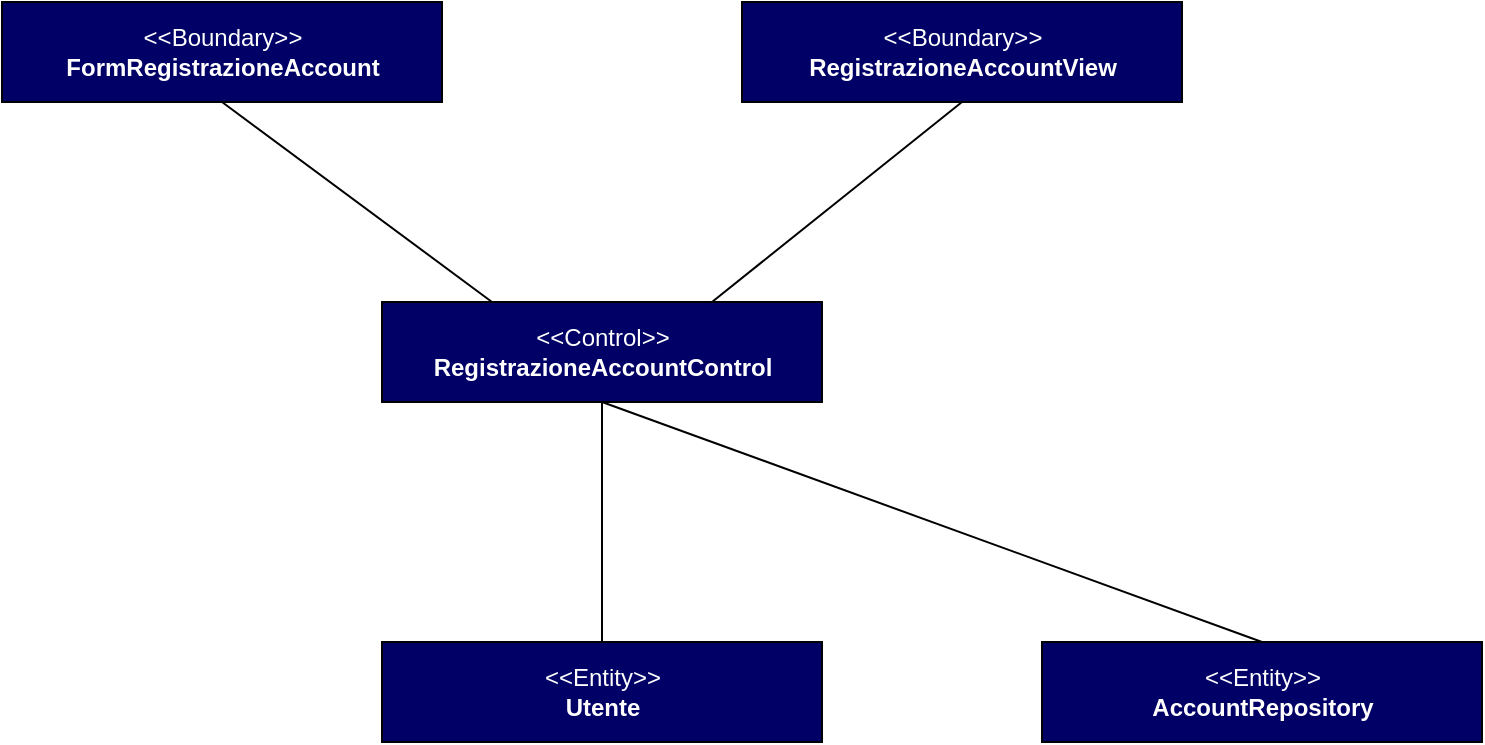 <mxfile version="13.10.1" type="github">
  <diagram id="puzu8j-UbEggwc6IzyhM" name="Pagina-1">
    <mxGraphModel dx="1422" dy="791" grid="1" gridSize="10" guides="1" tooltips="1" connect="1" arrows="1" fold="1" page="1" pageScale="1" pageWidth="827" pageHeight="1169" math="0" shadow="0">
      <root>
        <mxCell id="0" />
        <mxCell id="1" parent="0" />
        <mxCell id="nXQfmBkwJb_CwsUF7-xj-12" value="&lt;font color=&quot;#ffffff&quot;&gt;&amp;lt;&amp;lt;Control&amp;gt;&amp;gt;&lt;br&gt;&lt;b&gt;RegistrazioneAccountControl&lt;/b&gt;&lt;br&gt;&lt;/font&gt;" style="html=1;fillColor=#000066;" parent="1" vertex="1">
          <mxGeometry x="300" y="300" width="220" height="50" as="geometry" />
        </mxCell>
        <mxCell id="nXQfmBkwJb_CwsUF7-xj-13" value="&lt;font color=&quot;#ffffff&quot;&gt;&amp;lt;&amp;lt;Boundary&amp;gt;&amp;gt;&lt;br&gt;&lt;b&gt;FormRegistrazioneAccount&lt;/b&gt;&lt;br&gt;&lt;/font&gt;" style="html=1;fillColor=#000066;" parent="1" vertex="1">
          <mxGeometry x="110" y="150" width="220" height="50" as="geometry" />
        </mxCell>
        <mxCell id="nXQfmBkwJb_CwsUF7-xj-14" value="&lt;font color=&quot;#ffffff&quot;&gt;&amp;lt;&amp;lt;Boundary&amp;gt;&amp;gt;&lt;br&gt;&lt;b&gt;RegistrazioneAccountView&lt;/b&gt;&lt;br&gt;&lt;/font&gt;" style="html=1;fillColor=#000066;" parent="1" vertex="1">
          <mxGeometry x="480" y="150" width="220" height="50" as="geometry" />
        </mxCell>
        <mxCell id="nXQfmBkwJb_CwsUF7-xj-15" value="&lt;font color=&quot;#ffffff&quot;&gt;&amp;lt;&amp;lt;Entity&amp;gt;&amp;gt;&lt;br&gt;&lt;b&gt;Utente&lt;/b&gt;&lt;br&gt;&lt;/font&gt;" style="html=1;fillColor=#000066;" parent="1" vertex="1">
          <mxGeometry x="300" y="470" width="220" height="50" as="geometry" />
        </mxCell>
        <mxCell id="nXQfmBkwJb_CwsUF7-xj-16" value="" style="endArrow=none;html=1;entryX=0.5;entryY=1;entryDx=0;entryDy=0;exitX=0.5;exitY=0;exitDx=0;exitDy=0;" parent="1" source="nXQfmBkwJb_CwsUF7-xj-15" target="nXQfmBkwJb_CwsUF7-xj-12" edge="1">
          <mxGeometry width="50" height="50" relative="1" as="geometry">
            <mxPoint x="390" y="360" as="sourcePoint" />
            <mxPoint x="440" y="310" as="targetPoint" />
          </mxGeometry>
        </mxCell>
        <mxCell id="nXQfmBkwJb_CwsUF7-xj-17" value="" style="endArrow=none;html=1;exitX=0.75;exitY=0;exitDx=0;exitDy=0;entryX=0.5;entryY=1;entryDx=0;entryDy=0;" parent="1" source="nXQfmBkwJb_CwsUF7-xj-12" target="nXQfmBkwJb_CwsUF7-xj-14" edge="1">
          <mxGeometry width="50" height="50" relative="1" as="geometry">
            <mxPoint x="390" y="360" as="sourcePoint" />
            <mxPoint x="440" y="310" as="targetPoint" />
          </mxGeometry>
        </mxCell>
        <mxCell id="nXQfmBkwJb_CwsUF7-xj-18" value="" style="endArrow=none;html=1;entryX=0.5;entryY=1;entryDx=0;entryDy=0;exitX=0.25;exitY=0;exitDx=0;exitDy=0;" parent="1" source="nXQfmBkwJb_CwsUF7-xj-12" target="nXQfmBkwJb_CwsUF7-xj-13" edge="1">
          <mxGeometry width="50" height="50" relative="1" as="geometry">
            <mxPoint x="390" y="360" as="sourcePoint" />
            <mxPoint x="440" y="310" as="targetPoint" />
          </mxGeometry>
        </mxCell>
        <mxCell id="wzNtdaxbpz2k9nQIFGkT-1" value="" style="endArrow=none;html=1;entryX=0.5;entryY=1;entryDx=0;entryDy=0;exitX=0.5;exitY=0;exitDx=0;exitDy=0;" edge="1" parent="1" source="wzNtdaxbpz2k9nQIFGkT-2" target="nXQfmBkwJb_CwsUF7-xj-12">
          <mxGeometry width="50" height="50" relative="1" as="geometry">
            <mxPoint x="660" y="470" as="sourcePoint" />
            <mxPoint x="440" y="380" as="targetPoint" />
          </mxGeometry>
        </mxCell>
        <mxCell id="wzNtdaxbpz2k9nQIFGkT-2" value="&lt;font color=&quot;#ffffff&quot;&gt;&amp;lt;&amp;lt;Entity&amp;gt;&amp;gt;&lt;br&gt;&lt;b&gt;AccountRepository&lt;/b&gt;&lt;br&gt;&lt;/font&gt;" style="html=1;fillColor=#000066;" vertex="1" parent="1">
          <mxGeometry x="630" y="470" width="220" height="50" as="geometry" />
        </mxCell>
      </root>
    </mxGraphModel>
  </diagram>
</mxfile>
